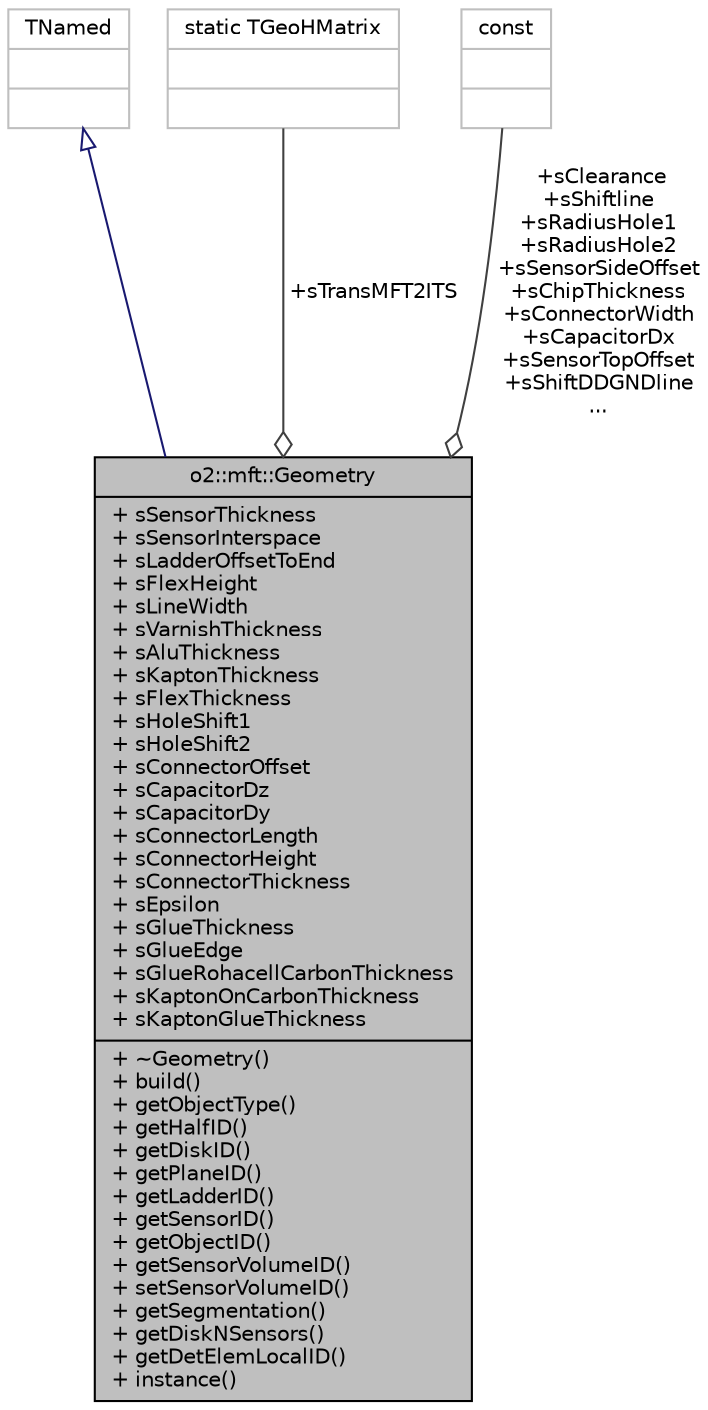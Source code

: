 digraph "o2::mft::Geometry"
{
 // INTERACTIVE_SVG=YES
  bgcolor="transparent";
  edge [fontname="Helvetica",fontsize="10",labelfontname="Helvetica",labelfontsize="10"];
  node [fontname="Helvetica",fontsize="10",shape=record];
  Node1 [label="{o2::mft::Geometry\n|+ sSensorThickness\l+ sSensorInterspace\l+ sLadderOffsetToEnd\l+ sFlexHeight\l+ sLineWidth\l+ sVarnishThickness\l+ sAluThickness\l+ sKaptonThickness\l+ sFlexThickness\l+ sHoleShift1\l+ sHoleShift2\l+ sConnectorOffset\l+ sCapacitorDz\l+ sCapacitorDy\l+ sConnectorLength\l+ sConnectorHeight\l+ sConnectorThickness\l+ sEpsilon\l+ sGlueThickness\l+ sGlueEdge\l+ sGlueRohacellCarbonThickness\l+ sKaptonOnCarbonThickness\l+ sKaptonGlueThickness\l|+ ~Geometry()\l+ build()\l+ getObjectType()\l+ getHalfID()\l+ getDiskID()\l+ getPlaneID()\l+ getLadderID()\l+ getSensorID()\l+ getObjectID()\l+ getSensorVolumeID()\l+ setSensorVolumeID()\l+ getSegmentation()\l+ getDiskNSensors()\l+ getDetElemLocalID()\l+ instance()\l}",height=0.2,width=0.4,color="black", fillcolor="grey75", style="filled", fontcolor="black"];
  Node2 -> Node1 [dir="back",color="midnightblue",fontsize="10",style="solid",arrowtail="onormal",fontname="Helvetica"];
  Node2 [label="{TNamed\n||}",height=0.2,width=0.4,color="grey75"];
  Node3 -> Node1 [color="grey25",fontsize="10",style="solid",label=" +sTransMFT2ITS" ,arrowhead="odiamond",fontname="Helvetica"];
  Node3 [label="{static TGeoHMatrix\n||}",height=0.2,width=0.4,color="grey75"];
  Node4 -> Node1 [color="grey25",fontsize="10",style="solid",label=" +sClearance\n+sShiftline\n+sRadiusHole1\n+sRadiusHole2\n+sSensorSideOffset\n+sChipThickness\n+sConnectorWidth\n+sCapacitorDx\n+sSensorTopOffset\n+sShiftDDGNDline\n..." ,arrowhead="odiamond",fontname="Helvetica"];
  Node4 [label="{const\n||}",height=0.2,width=0.4,color="grey75"];
}
